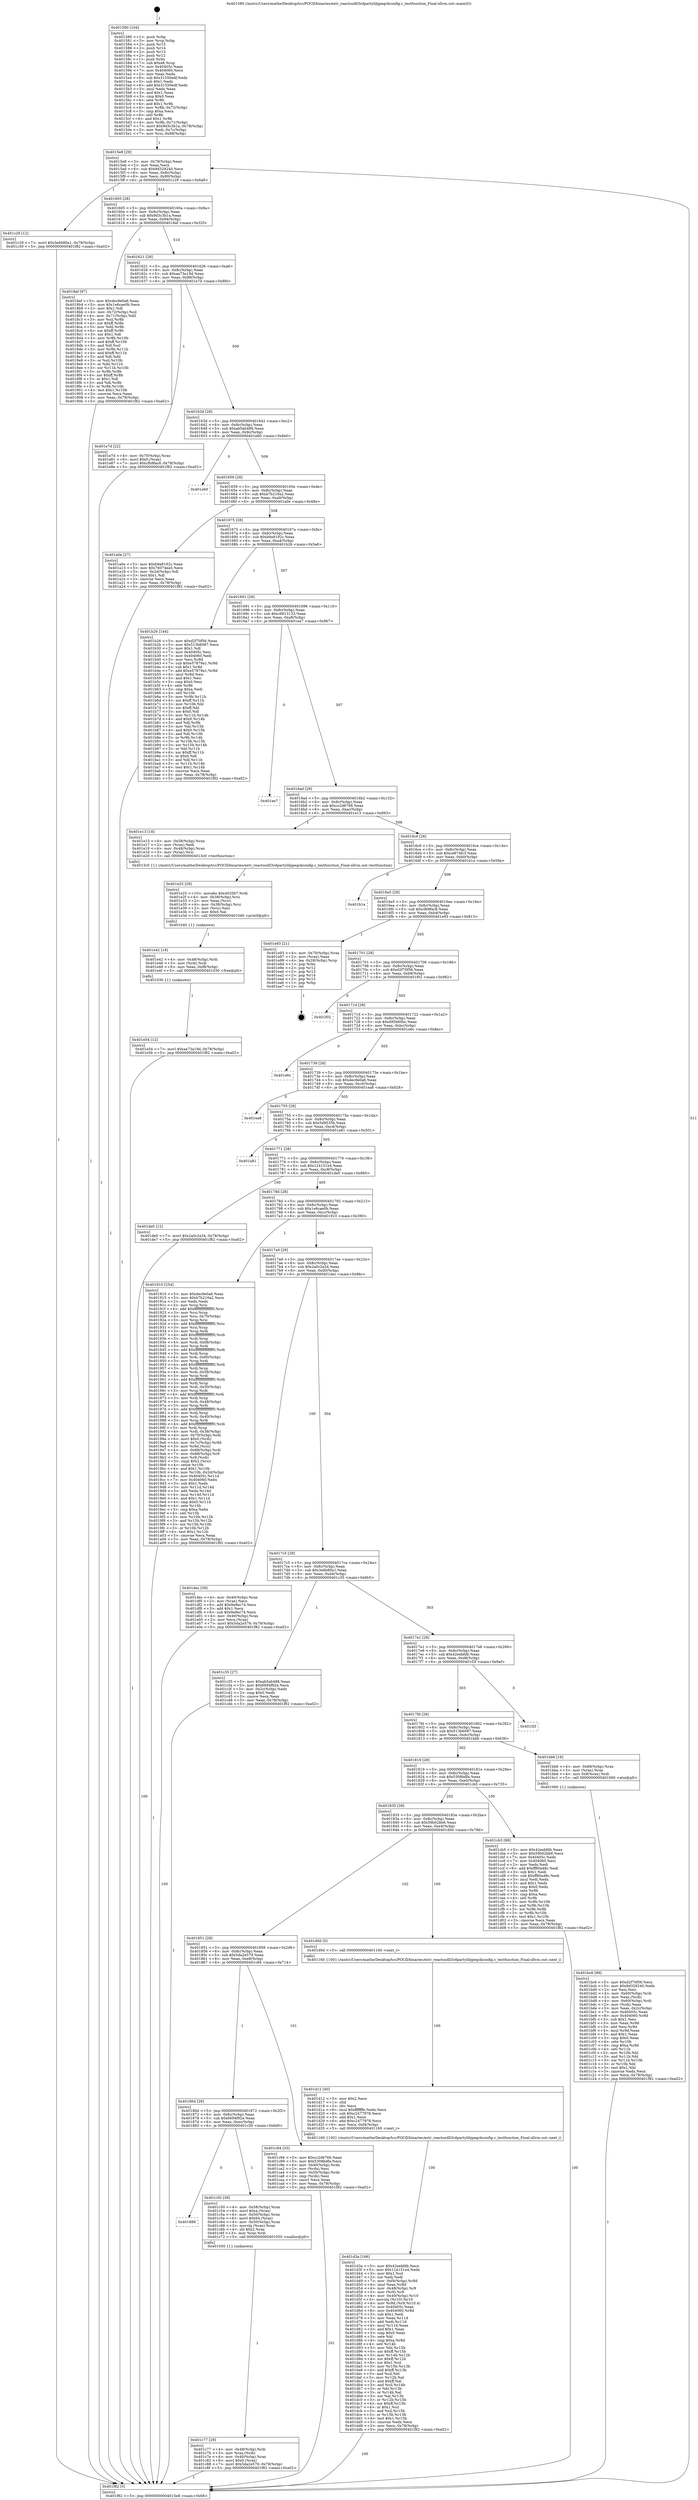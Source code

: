 digraph "0x401580" {
  label = "0x401580 (/mnt/c/Users/mathe/Desktop/tcc/POCII/binaries/extr_reactosdll3rdpartylibjpegckconfig.c_testfunction_Final-ollvm.out::main(0))"
  labelloc = "t"
  node[shape=record]

  Entry [label="",width=0.3,height=0.3,shape=circle,fillcolor=black,style=filled]
  "0x4015e8" [label="{
     0x4015e8 [29]\l
     | [instrs]\l
     &nbsp;&nbsp;0x4015e8 \<+3\>: mov -0x78(%rbp),%eax\l
     &nbsp;&nbsp;0x4015eb \<+2\>: mov %eax,%ecx\l
     &nbsp;&nbsp;0x4015ed \<+6\>: sub $0x9d329240,%ecx\l
     &nbsp;&nbsp;0x4015f3 \<+6\>: mov %eax,-0x8c(%rbp)\l
     &nbsp;&nbsp;0x4015f9 \<+6\>: mov %ecx,-0x90(%rbp)\l
     &nbsp;&nbsp;0x4015ff \<+6\>: je 0000000000401c29 \<main+0x6a9\>\l
  }"]
  "0x401c29" [label="{
     0x401c29 [12]\l
     | [instrs]\l
     &nbsp;&nbsp;0x401c29 \<+7\>: movl $0x3e6b80a1,-0x78(%rbp)\l
     &nbsp;&nbsp;0x401c30 \<+5\>: jmp 0000000000401f82 \<main+0xa02\>\l
  }"]
  "0x401605" [label="{
     0x401605 [28]\l
     | [instrs]\l
     &nbsp;&nbsp;0x401605 \<+5\>: jmp 000000000040160a \<main+0x8a\>\l
     &nbsp;&nbsp;0x40160a \<+6\>: mov -0x8c(%rbp),%eax\l
     &nbsp;&nbsp;0x401610 \<+5\>: sub $0x9d3c3b1a,%eax\l
     &nbsp;&nbsp;0x401615 \<+6\>: mov %eax,-0x94(%rbp)\l
     &nbsp;&nbsp;0x40161b \<+6\>: je 00000000004018af \<main+0x32f\>\l
  }"]
  Exit [label="",width=0.3,height=0.3,shape=circle,fillcolor=black,style=filled,peripheries=2]
  "0x4018af" [label="{
     0x4018af [97]\l
     | [instrs]\l
     &nbsp;&nbsp;0x4018af \<+5\>: mov $0xdec9e0a6,%eax\l
     &nbsp;&nbsp;0x4018b4 \<+5\>: mov $0x1e6cae0b,%ecx\l
     &nbsp;&nbsp;0x4018b9 \<+2\>: mov $0x1,%dl\l
     &nbsp;&nbsp;0x4018bb \<+4\>: mov -0x72(%rbp),%sil\l
     &nbsp;&nbsp;0x4018bf \<+4\>: mov -0x71(%rbp),%dil\l
     &nbsp;&nbsp;0x4018c3 \<+3\>: mov %sil,%r8b\l
     &nbsp;&nbsp;0x4018c6 \<+4\>: xor $0xff,%r8b\l
     &nbsp;&nbsp;0x4018ca \<+3\>: mov %dil,%r9b\l
     &nbsp;&nbsp;0x4018cd \<+4\>: xor $0xff,%r9b\l
     &nbsp;&nbsp;0x4018d1 \<+3\>: xor $0x1,%dl\l
     &nbsp;&nbsp;0x4018d4 \<+3\>: mov %r8b,%r10b\l
     &nbsp;&nbsp;0x4018d7 \<+4\>: and $0xff,%r10b\l
     &nbsp;&nbsp;0x4018db \<+3\>: and %dl,%sil\l
     &nbsp;&nbsp;0x4018de \<+3\>: mov %r9b,%r11b\l
     &nbsp;&nbsp;0x4018e1 \<+4\>: and $0xff,%r11b\l
     &nbsp;&nbsp;0x4018e5 \<+3\>: and %dl,%dil\l
     &nbsp;&nbsp;0x4018e8 \<+3\>: or %sil,%r10b\l
     &nbsp;&nbsp;0x4018eb \<+3\>: or %dil,%r11b\l
     &nbsp;&nbsp;0x4018ee \<+3\>: xor %r11b,%r10b\l
     &nbsp;&nbsp;0x4018f1 \<+3\>: or %r9b,%r8b\l
     &nbsp;&nbsp;0x4018f4 \<+4\>: xor $0xff,%r8b\l
     &nbsp;&nbsp;0x4018f8 \<+3\>: or $0x1,%dl\l
     &nbsp;&nbsp;0x4018fb \<+3\>: and %dl,%r8b\l
     &nbsp;&nbsp;0x4018fe \<+3\>: or %r8b,%r10b\l
     &nbsp;&nbsp;0x401901 \<+4\>: test $0x1,%r10b\l
     &nbsp;&nbsp;0x401905 \<+3\>: cmovne %ecx,%eax\l
     &nbsp;&nbsp;0x401908 \<+3\>: mov %eax,-0x78(%rbp)\l
     &nbsp;&nbsp;0x40190b \<+5\>: jmp 0000000000401f82 \<main+0xa02\>\l
  }"]
  "0x401621" [label="{
     0x401621 [28]\l
     | [instrs]\l
     &nbsp;&nbsp;0x401621 \<+5\>: jmp 0000000000401626 \<main+0xa6\>\l
     &nbsp;&nbsp;0x401626 \<+6\>: mov -0x8c(%rbp),%eax\l
     &nbsp;&nbsp;0x40162c \<+5\>: sub $0xaa73a19d,%eax\l
     &nbsp;&nbsp;0x401631 \<+6\>: mov %eax,-0x98(%rbp)\l
     &nbsp;&nbsp;0x401637 \<+6\>: je 0000000000401e7d \<main+0x8fd\>\l
  }"]
  "0x401f82" [label="{
     0x401f82 [5]\l
     | [instrs]\l
     &nbsp;&nbsp;0x401f82 \<+5\>: jmp 00000000004015e8 \<main+0x68\>\l
  }"]
  "0x401580" [label="{
     0x401580 [104]\l
     | [instrs]\l
     &nbsp;&nbsp;0x401580 \<+1\>: push %rbp\l
     &nbsp;&nbsp;0x401581 \<+3\>: mov %rsp,%rbp\l
     &nbsp;&nbsp;0x401584 \<+2\>: push %r15\l
     &nbsp;&nbsp;0x401586 \<+2\>: push %r14\l
     &nbsp;&nbsp;0x401588 \<+2\>: push %r13\l
     &nbsp;&nbsp;0x40158a \<+2\>: push %r12\l
     &nbsp;&nbsp;0x40158c \<+1\>: push %rbx\l
     &nbsp;&nbsp;0x40158d \<+7\>: sub $0xe8,%rsp\l
     &nbsp;&nbsp;0x401594 \<+7\>: mov 0x40405c,%eax\l
     &nbsp;&nbsp;0x40159b \<+7\>: mov 0x404060,%ecx\l
     &nbsp;&nbsp;0x4015a2 \<+2\>: mov %eax,%edx\l
     &nbsp;&nbsp;0x4015a4 \<+6\>: sub $0x31550edf,%edx\l
     &nbsp;&nbsp;0x4015aa \<+3\>: sub $0x1,%edx\l
     &nbsp;&nbsp;0x4015ad \<+6\>: add $0x31550edf,%edx\l
     &nbsp;&nbsp;0x4015b3 \<+3\>: imul %edx,%eax\l
     &nbsp;&nbsp;0x4015b6 \<+3\>: and $0x1,%eax\l
     &nbsp;&nbsp;0x4015b9 \<+3\>: cmp $0x0,%eax\l
     &nbsp;&nbsp;0x4015bc \<+4\>: sete %r8b\l
     &nbsp;&nbsp;0x4015c0 \<+4\>: and $0x1,%r8b\l
     &nbsp;&nbsp;0x4015c4 \<+4\>: mov %r8b,-0x72(%rbp)\l
     &nbsp;&nbsp;0x4015c8 \<+3\>: cmp $0xa,%ecx\l
     &nbsp;&nbsp;0x4015cb \<+4\>: setl %r8b\l
     &nbsp;&nbsp;0x4015cf \<+4\>: and $0x1,%r8b\l
     &nbsp;&nbsp;0x4015d3 \<+4\>: mov %r8b,-0x71(%rbp)\l
     &nbsp;&nbsp;0x4015d7 \<+7\>: movl $0x9d3c3b1a,-0x78(%rbp)\l
     &nbsp;&nbsp;0x4015de \<+3\>: mov %edi,-0x7c(%rbp)\l
     &nbsp;&nbsp;0x4015e1 \<+7\>: mov %rsi,-0x88(%rbp)\l
  }"]
  "0x401e54" [label="{
     0x401e54 [12]\l
     | [instrs]\l
     &nbsp;&nbsp;0x401e54 \<+7\>: movl $0xaa73a19d,-0x78(%rbp)\l
     &nbsp;&nbsp;0x401e5b \<+5\>: jmp 0000000000401f82 \<main+0xa02\>\l
  }"]
  "0x401e7d" [label="{
     0x401e7d [22]\l
     | [instrs]\l
     &nbsp;&nbsp;0x401e7d \<+4\>: mov -0x70(%rbp),%rax\l
     &nbsp;&nbsp;0x401e81 \<+6\>: movl $0x0,(%rax)\l
     &nbsp;&nbsp;0x401e87 \<+7\>: movl $0xcfb9fac8,-0x78(%rbp)\l
     &nbsp;&nbsp;0x401e8e \<+5\>: jmp 0000000000401f82 \<main+0xa02\>\l
  }"]
  "0x40163d" [label="{
     0x40163d [28]\l
     | [instrs]\l
     &nbsp;&nbsp;0x40163d \<+5\>: jmp 0000000000401642 \<main+0xc2\>\l
     &nbsp;&nbsp;0x401642 \<+6\>: mov -0x8c(%rbp),%eax\l
     &nbsp;&nbsp;0x401648 \<+5\>: sub $0xab5ab488,%eax\l
     &nbsp;&nbsp;0x40164d \<+6\>: mov %eax,-0x9c(%rbp)\l
     &nbsp;&nbsp;0x401653 \<+6\>: je 0000000000401e60 \<main+0x8e0\>\l
  }"]
  "0x401e42" [label="{
     0x401e42 [18]\l
     | [instrs]\l
     &nbsp;&nbsp;0x401e42 \<+4\>: mov -0x48(%rbp),%rdi\l
     &nbsp;&nbsp;0x401e46 \<+3\>: mov (%rdi),%rdi\l
     &nbsp;&nbsp;0x401e49 \<+6\>: mov %eax,-0xf8(%rbp)\l
     &nbsp;&nbsp;0x401e4f \<+5\>: call 0000000000401030 \<free@plt\>\l
     | [calls]\l
     &nbsp;&nbsp;0x401030 \{1\} (unknown)\l
  }"]
  "0x401e60" [label="{
     0x401e60\l
  }", style=dashed]
  "0x401659" [label="{
     0x401659 [28]\l
     | [instrs]\l
     &nbsp;&nbsp;0x401659 \<+5\>: jmp 000000000040165e \<main+0xde\>\l
     &nbsp;&nbsp;0x40165e \<+6\>: mov -0x8c(%rbp),%eax\l
     &nbsp;&nbsp;0x401664 \<+5\>: sub $0xb7b216a2,%eax\l
     &nbsp;&nbsp;0x401669 \<+6\>: mov %eax,-0xa0(%rbp)\l
     &nbsp;&nbsp;0x40166f \<+6\>: je 0000000000401a0e \<main+0x48e\>\l
  }"]
  "0x401e25" [label="{
     0x401e25 [29]\l
     | [instrs]\l
     &nbsp;&nbsp;0x401e25 \<+10\>: movabs $0x4020b7,%rdi\l
     &nbsp;&nbsp;0x401e2f \<+4\>: mov -0x38(%rbp),%rsi\l
     &nbsp;&nbsp;0x401e33 \<+2\>: mov %eax,(%rsi)\l
     &nbsp;&nbsp;0x401e35 \<+4\>: mov -0x38(%rbp),%rsi\l
     &nbsp;&nbsp;0x401e39 \<+2\>: mov (%rsi),%esi\l
     &nbsp;&nbsp;0x401e3b \<+2\>: mov $0x0,%al\l
     &nbsp;&nbsp;0x401e3d \<+5\>: call 0000000000401040 \<printf@plt\>\l
     | [calls]\l
     &nbsp;&nbsp;0x401040 \{1\} (unknown)\l
  }"]
  "0x401a0e" [label="{
     0x401a0e [27]\l
     | [instrs]\l
     &nbsp;&nbsp;0x401a0e \<+5\>: mov $0xb9a9192c,%eax\l
     &nbsp;&nbsp;0x401a13 \<+5\>: mov $0x76074ea5,%ecx\l
     &nbsp;&nbsp;0x401a18 \<+3\>: mov -0x2d(%rbp),%dl\l
     &nbsp;&nbsp;0x401a1b \<+3\>: test $0x1,%dl\l
     &nbsp;&nbsp;0x401a1e \<+3\>: cmovne %ecx,%eax\l
     &nbsp;&nbsp;0x401a21 \<+3\>: mov %eax,-0x78(%rbp)\l
     &nbsp;&nbsp;0x401a24 \<+5\>: jmp 0000000000401f82 \<main+0xa02\>\l
  }"]
  "0x401675" [label="{
     0x401675 [28]\l
     | [instrs]\l
     &nbsp;&nbsp;0x401675 \<+5\>: jmp 000000000040167a \<main+0xfa\>\l
     &nbsp;&nbsp;0x40167a \<+6\>: mov -0x8c(%rbp),%eax\l
     &nbsp;&nbsp;0x401680 \<+5\>: sub $0xb9a9192c,%eax\l
     &nbsp;&nbsp;0x401685 \<+6\>: mov %eax,-0xa4(%rbp)\l
     &nbsp;&nbsp;0x40168b \<+6\>: je 0000000000401b26 \<main+0x5a6\>\l
  }"]
  "0x401d3a" [label="{
     0x401d3a [166]\l
     | [instrs]\l
     &nbsp;&nbsp;0x401d3a \<+5\>: mov $0x42eebfdb,%ecx\l
     &nbsp;&nbsp;0x401d3f \<+5\>: mov $0x124151e4,%edx\l
     &nbsp;&nbsp;0x401d44 \<+3\>: mov $0x1,%sil\l
     &nbsp;&nbsp;0x401d47 \<+2\>: xor %edi,%edi\l
     &nbsp;&nbsp;0x401d49 \<+7\>: mov -0xf4(%rbp),%r8d\l
     &nbsp;&nbsp;0x401d50 \<+4\>: imul %eax,%r8d\l
     &nbsp;&nbsp;0x401d54 \<+4\>: mov -0x48(%rbp),%r9\l
     &nbsp;&nbsp;0x401d58 \<+3\>: mov (%r9),%r9\l
     &nbsp;&nbsp;0x401d5b \<+4\>: mov -0x40(%rbp),%r10\l
     &nbsp;&nbsp;0x401d5f \<+3\>: movslq (%r10),%r10\l
     &nbsp;&nbsp;0x401d62 \<+4\>: mov %r8d,(%r9,%r10,4)\l
     &nbsp;&nbsp;0x401d66 \<+7\>: mov 0x40405c,%eax\l
     &nbsp;&nbsp;0x401d6d \<+8\>: mov 0x404060,%r8d\l
     &nbsp;&nbsp;0x401d75 \<+3\>: sub $0x1,%edi\l
     &nbsp;&nbsp;0x401d78 \<+3\>: mov %eax,%r11d\l
     &nbsp;&nbsp;0x401d7b \<+3\>: add %edi,%r11d\l
     &nbsp;&nbsp;0x401d7e \<+4\>: imul %r11d,%eax\l
     &nbsp;&nbsp;0x401d82 \<+3\>: and $0x1,%eax\l
     &nbsp;&nbsp;0x401d85 \<+3\>: cmp $0x0,%eax\l
     &nbsp;&nbsp;0x401d88 \<+3\>: sete %bl\l
     &nbsp;&nbsp;0x401d8b \<+4\>: cmp $0xa,%r8d\l
     &nbsp;&nbsp;0x401d8f \<+4\>: setl %r14b\l
     &nbsp;&nbsp;0x401d93 \<+3\>: mov %bl,%r15b\l
     &nbsp;&nbsp;0x401d96 \<+4\>: xor $0xff,%r15b\l
     &nbsp;&nbsp;0x401d9a \<+3\>: mov %r14b,%r12b\l
     &nbsp;&nbsp;0x401d9d \<+4\>: xor $0xff,%r12b\l
     &nbsp;&nbsp;0x401da1 \<+4\>: xor $0x1,%sil\l
     &nbsp;&nbsp;0x401da5 \<+3\>: mov %r15b,%r13b\l
     &nbsp;&nbsp;0x401da8 \<+4\>: and $0xff,%r13b\l
     &nbsp;&nbsp;0x401dac \<+3\>: and %sil,%bl\l
     &nbsp;&nbsp;0x401daf \<+3\>: mov %r12b,%al\l
     &nbsp;&nbsp;0x401db2 \<+2\>: and $0xff,%al\l
     &nbsp;&nbsp;0x401db4 \<+3\>: and %sil,%r14b\l
     &nbsp;&nbsp;0x401db7 \<+3\>: or %bl,%r13b\l
     &nbsp;&nbsp;0x401dba \<+3\>: or %r14b,%al\l
     &nbsp;&nbsp;0x401dbd \<+3\>: xor %al,%r13b\l
     &nbsp;&nbsp;0x401dc0 \<+3\>: or %r12b,%r15b\l
     &nbsp;&nbsp;0x401dc3 \<+4\>: xor $0xff,%r15b\l
     &nbsp;&nbsp;0x401dc7 \<+4\>: or $0x1,%sil\l
     &nbsp;&nbsp;0x401dcb \<+3\>: and %sil,%r15b\l
     &nbsp;&nbsp;0x401dce \<+3\>: or %r15b,%r13b\l
     &nbsp;&nbsp;0x401dd1 \<+4\>: test $0x1,%r13b\l
     &nbsp;&nbsp;0x401dd5 \<+3\>: cmovne %edx,%ecx\l
     &nbsp;&nbsp;0x401dd8 \<+3\>: mov %ecx,-0x78(%rbp)\l
     &nbsp;&nbsp;0x401ddb \<+5\>: jmp 0000000000401f82 \<main+0xa02\>\l
  }"]
  "0x401b26" [label="{
     0x401b26 [144]\l
     | [instrs]\l
     &nbsp;&nbsp;0x401b26 \<+5\>: mov $0xd2f70f56,%eax\l
     &nbsp;&nbsp;0x401b2b \<+5\>: mov $0x513b6087,%ecx\l
     &nbsp;&nbsp;0x401b30 \<+2\>: mov $0x1,%dl\l
     &nbsp;&nbsp;0x401b32 \<+7\>: mov 0x40405c,%esi\l
     &nbsp;&nbsp;0x401b39 \<+7\>: mov 0x404060,%edi\l
     &nbsp;&nbsp;0x401b40 \<+3\>: mov %esi,%r8d\l
     &nbsp;&nbsp;0x401b43 \<+7\>: sub $0xe57879a1,%r8d\l
     &nbsp;&nbsp;0x401b4a \<+4\>: sub $0x1,%r8d\l
     &nbsp;&nbsp;0x401b4e \<+7\>: add $0xe57879a1,%r8d\l
     &nbsp;&nbsp;0x401b55 \<+4\>: imul %r8d,%esi\l
     &nbsp;&nbsp;0x401b59 \<+3\>: and $0x1,%esi\l
     &nbsp;&nbsp;0x401b5c \<+3\>: cmp $0x0,%esi\l
     &nbsp;&nbsp;0x401b5f \<+4\>: sete %r9b\l
     &nbsp;&nbsp;0x401b63 \<+3\>: cmp $0xa,%edi\l
     &nbsp;&nbsp;0x401b66 \<+4\>: setl %r10b\l
     &nbsp;&nbsp;0x401b6a \<+3\>: mov %r9b,%r11b\l
     &nbsp;&nbsp;0x401b6d \<+4\>: xor $0xff,%r11b\l
     &nbsp;&nbsp;0x401b71 \<+3\>: mov %r10b,%bl\l
     &nbsp;&nbsp;0x401b74 \<+3\>: xor $0xff,%bl\l
     &nbsp;&nbsp;0x401b77 \<+3\>: xor $0x0,%dl\l
     &nbsp;&nbsp;0x401b7a \<+3\>: mov %r11b,%r14b\l
     &nbsp;&nbsp;0x401b7d \<+4\>: and $0x0,%r14b\l
     &nbsp;&nbsp;0x401b81 \<+3\>: and %dl,%r9b\l
     &nbsp;&nbsp;0x401b84 \<+3\>: mov %bl,%r15b\l
     &nbsp;&nbsp;0x401b87 \<+4\>: and $0x0,%r15b\l
     &nbsp;&nbsp;0x401b8b \<+3\>: and %dl,%r10b\l
     &nbsp;&nbsp;0x401b8e \<+3\>: or %r9b,%r14b\l
     &nbsp;&nbsp;0x401b91 \<+3\>: or %r10b,%r15b\l
     &nbsp;&nbsp;0x401b94 \<+3\>: xor %r15b,%r14b\l
     &nbsp;&nbsp;0x401b97 \<+3\>: or %bl,%r11b\l
     &nbsp;&nbsp;0x401b9a \<+4\>: xor $0xff,%r11b\l
     &nbsp;&nbsp;0x401b9e \<+3\>: or $0x0,%dl\l
     &nbsp;&nbsp;0x401ba1 \<+3\>: and %dl,%r11b\l
     &nbsp;&nbsp;0x401ba4 \<+3\>: or %r11b,%r14b\l
     &nbsp;&nbsp;0x401ba7 \<+4\>: test $0x1,%r14b\l
     &nbsp;&nbsp;0x401bab \<+3\>: cmovne %ecx,%eax\l
     &nbsp;&nbsp;0x401bae \<+3\>: mov %eax,-0x78(%rbp)\l
     &nbsp;&nbsp;0x401bb1 \<+5\>: jmp 0000000000401f82 \<main+0xa02\>\l
  }"]
  "0x401691" [label="{
     0x401691 [28]\l
     | [instrs]\l
     &nbsp;&nbsp;0x401691 \<+5\>: jmp 0000000000401696 \<main+0x116\>\l
     &nbsp;&nbsp;0x401696 \<+6\>: mov -0x8c(%rbp),%eax\l
     &nbsp;&nbsp;0x40169c \<+5\>: sub $0xc6813133,%eax\l
     &nbsp;&nbsp;0x4016a1 \<+6\>: mov %eax,-0xa8(%rbp)\l
     &nbsp;&nbsp;0x4016a7 \<+6\>: je 0000000000401ee7 \<main+0x967\>\l
  }"]
  "0x401d12" [label="{
     0x401d12 [40]\l
     | [instrs]\l
     &nbsp;&nbsp;0x401d12 \<+5\>: mov $0x2,%ecx\l
     &nbsp;&nbsp;0x401d17 \<+1\>: cltd\l
     &nbsp;&nbsp;0x401d18 \<+2\>: idiv %ecx\l
     &nbsp;&nbsp;0x401d1a \<+6\>: imul $0xfffffffe,%edx,%ecx\l
     &nbsp;&nbsp;0x401d20 \<+6\>: sub $0xc2477978,%ecx\l
     &nbsp;&nbsp;0x401d26 \<+3\>: add $0x1,%ecx\l
     &nbsp;&nbsp;0x401d29 \<+6\>: add $0xc2477978,%ecx\l
     &nbsp;&nbsp;0x401d2f \<+6\>: mov %ecx,-0xf4(%rbp)\l
     &nbsp;&nbsp;0x401d35 \<+5\>: call 0000000000401160 \<next_i\>\l
     | [calls]\l
     &nbsp;&nbsp;0x401160 \{100\} (/mnt/c/Users/mathe/Desktop/tcc/POCII/binaries/extr_reactosdll3rdpartylibjpegckconfig.c_testfunction_Final-ollvm.out::next_i)\l
  }"]
  "0x401ee7" [label="{
     0x401ee7\l
  }", style=dashed]
  "0x4016ad" [label="{
     0x4016ad [28]\l
     | [instrs]\l
     &nbsp;&nbsp;0x4016ad \<+5\>: jmp 00000000004016b2 \<main+0x132\>\l
     &nbsp;&nbsp;0x4016b2 \<+6\>: mov -0x8c(%rbp),%eax\l
     &nbsp;&nbsp;0x4016b8 \<+5\>: sub $0xcc2d6766,%eax\l
     &nbsp;&nbsp;0x4016bd \<+6\>: mov %eax,-0xac(%rbp)\l
     &nbsp;&nbsp;0x4016c3 \<+6\>: je 0000000000401e13 \<main+0x893\>\l
  }"]
  "0x401c77" [label="{
     0x401c77 [29]\l
     | [instrs]\l
     &nbsp;&nbsp;0x401c77 \<+4\>: mov -0x48(%rbp),%rdi\l
     &nbsp;&nbsp;0x401c7b \<+3\>: mov %rax,(%rdi)\l
     &nbsp;&nbsp;0x401c7e \<+4\>: mov -0x40(%rbp),%rax\l
     &nbsp;&nbsp;0x401c82 \<+6\>: movl $0x0,(%rax)\l
     &nbsp;&nbsp;0x401c88 \<+7\>: movl $0x5da2e579,-0x78(%rbp)\l
     &nbsp;&nbsp;0x401c8f \<+5\>: jmp 0000000000401f82 \<main+0xa02\>\l
  }"]
  "0x401e13" [label="{
     0x401e13 [18]\l
     | [instrs]\l
     &nbsp;&nbsp;0x401e13 \<+4\>: mov -0x58(%rbp),%rax\l
     &nbsp;&nbsp;0x401e17 \<+2\>: mov (%rax),%edi\l
     &nbsp;&nbsp;0x401e19 \<+4\>: mov -0x48(%rbp),%rax\l
     &nbsp;&nbsp;0x401e1d \<+3\>: mov (%rax),%rsi\l
     &nbsp;&nbsp;0x401e20 \<+5\>: call 00000000004013c0 \<testfunction\>\l
     | [calls]\l
     &nbsp;&nbsp;0x4013c0 \{1\} (/mnt/c/Users/mathe/Desktop/tcc/POCII/binaries/extr_reactosdll3rdpartylibjpegckconfig.c_testfunction_Final-ollvm.out::testfunction)\l
  }"]
  "0x4016c9" [label="{
     0x4016c9 [28]\l
     | [instrs]\l
     &nbsp;&nbsp;0x4016c9 \<+5\>: jmp 00000000004016ce \<main+0x14e\>\l
     &nbsp;&nbsp;0x4016ce \<+6\>: mov -0x8c(%rbp),%eax\l
     &nbsp;&nbsp;0x4016d4 \<+5\>: sub $0xce874fc3,%eax\l
     &nbsp;&nbsp;0x4016d9 \<+6\>: mov %eax,-0xb0(%rbp)\l
     &nbsp;&nbsp;0x4016df \<+6\>: je 0000000000401b1a \<main+0x59a\>\l
  }"]
  "0x401889" [label="{
     0x401889\l
  }", style=dashed]
  "0x401b1a" [label="{
     0x401b1a\l
  }", style=dashed]
  "0x4016e5" [label="{
     0x4016e5 [28]\l
     | [instrs]\l
     &nbsp;&nbsp;0x4016e5 \<+5\>: jmp 00000000004016ea \<main+0x16a\>\l
     &nbsp;&nbsp;0x4016ea \<+6\>: mov -0x8c(%rbp),%eax\l
     &nbsp;&nbsp;0x4016f0 \<+5\>: sub $0xcfb9fac8,%eax\l
     &nbsp;&nbsp;0x4016f5 \<+6\>: mov %eax,-0xb4(%rbp)\l
     &nbsp;&nbsp;0x4016fb \<+6\>: je 0000000000401e93 \<main+0x913\>\l
  }"]
  "0x401c50" [label="{
     0x401c50 [39]\l
     | [instrs]\l
     &nbsp;&nbsp;0x401c50 \<+4\>: mov -0x58(%rbp),%rax\l
     &nbsp;&nbsp;0x401c54 \<+6\>: movl $0xa,(%rax)\l
     &nbsp;&nbsp;0x401c5a \<+4\>: mov -0x50(%rbp),%rax\l
     &nbsp;&nbsp;0x401c5e \<+6\>: movl $0x64,(%rax)\l
     &nbsp;&nbsp;0x401c64 \<+4\>: mov -0x50(%rbp),%rax\l
     &nbsp;&nbsp;0x401c68 \<+3\>: movslq (%rax),%rax\l
     &nbsp;&nbsp;0x401c6b \<+4\>: shl $0x2,%rax\l
     &nbsp;&nbsp;0x401c6f \<+3\>: mov %rax,%rdi\l
     &nbsp;&nbsp;0x401c72 \<+5\>: call 0000000000401050 \<malloc@plt\>\l
     | [calls]\l
     &nbsp;&nbsp;0x401050 \{1\} (unknown)\l
  }"]
  "0x401e93" [label="{
     0x401e93 [21]\l
     | [instrs]\l
     &nbsp;&nbsp;0x401e93 \<+4\>: mov -0x70(%rbp),%rax\l
     &nbsp;&nbsp;0x401e97 \<+2\>: mov (%rax),%eax\l
     &nbsp;&nbsp;0x401e99 \<+4\>: lea -0x28(%rbp),%rsp\l
     &nbsp;&nbsp;0x401e9d \<+1\>: pop %rbx\l
     &nbsp;&nbsp;0x401e9e \<+2\>: pop %r12\l
     &nbsp;&nbsp;0x401ea0 \<+2\>: pop %r13\l
     &nbsp;&nbsp;0x401ea2 \<+2\>: pop %r14\l
     &nbsp;&nbsp;0x401ea4 \<+2\>: pop %r15\l
     &nbsp;&nbsp;0x401ea6 \<+1\>: pop %rbp\l
     &nbsp;&nbsp;0x401ea7 \<+1\>: ret\l
  }"]
  "0x401701" [label="{
     0x401701 [28]\l
     | [instrs]\l
     &nbsp;&nbsp;0x401701 \<+5\>: jmp 0000000000401706 \<main+0x186\>\l
     &nbsp;&nbsp;0x401706 \<+6\>: mov -0x8c(%rbp),%eax\l
     &nbsp;&nbsp;0x40170c \<+5\>: sub $0xd2f70f56,%eax\l
     &nbsp;&nbsp;0x401711 \<+6\>: mov %eax,-0xb8(%rbp)\l
     &nbsp;&nbsp;0x401717 \<+6\>: je 0000000000401f02 \<main+0x982\>\l
  }"]
  "0x40186d" [label="{
     0x40186d [28]\l
     | [instrs]\l
     &nbsp;&nbsp;0x40186d \<+5\>: jmp 0000000000401872 \<main+0x2f2\>\l
     &nbsp;&nbsp;0x401872 \<+6\>: mov -0x8c(%rbp),%eax\l
     &nbsp;&nbsp;0x401878 \<+5\>: sub $0x6694f92e,%eax\l
     &nbsp;&nbsp;0x40187d \<+6\>: mov %eax,-0xec(%rbp)\l
     &nbsp;&nbsp;0x401883 \<+6\>: je 0000000000401c50 \<main+0x6d0\>\l
  }"]
  "0x401f02" [label="{
     0x401f02\l
  }", style=dashed]
  "0x40171d" [label="{
     0x40171d [28]\l
     | [instrs]\l
     &nbsp;&nbsp;0x40171d \<+5\>: jmp 0000000000401722 \<main+0x1a2\>\l
     &nbsp;&nbsp;0x401722 \<+6\>: mov -0x8c(%rbp),%eax\l
     &nbsp;&nbsp;0x401728 \<+5\>: sub $0xd95b60bc,%eax\l
     &nbsp;&nbsp;0x40172d \<+6\>: mov %eax,-0xbc(%rbp)\l
     &nbsp;&nbsp;0x401733 \<+6\>: je 0000000000401e6c \<main+0x8ec\>\l
  }"]
  "0x401c94" [label="{
     0x401c94 [33]\l
     | [instrs]\l
     &nbsp;&nbsp;0x401c94 \<+5\>: mov $0xcc2d6766,%eax\l
     &nbsp;&nbsp;0x401c99 \<+5\>: mov $0x5308bdfa,%ecx\l
     &nbsp;&nbsp;0x401c9e \<+4\>: mov -0x40(%rbp),%rdx\l
     &nbsp;&nbsp;0x401ca2 \<+2\>: mov (%rdx),%esi\l
     &nbsp;&nbsp;0x401ca4 \<+4\>: mov -0x50(%rbp),%rdx\l
     &nbsp;&nbsp;0x401ca8 \<+2\>: cmp (%rdx),%esi\l
     &nbsp;&nbsp;0x401caa \<+3\>: cmovl %ecx,%eax\l
     &nbsp;&nbsp;0x401cad \<+3\>: mov %eax,-0x78(%rbp)\l
     &nbsp;&nbsp;0x401cb0 \<+5\>: jmp 0000000000401f82 \<main+0xa02\>\l
  }"]
  "0x401e6c" [label="{
     0x401e6c\l
  }", style=dashed]
  "0x401739" [label="{
     0x401739 [28]\l
     | [instrs]\l
     &nbsp;&nbsp;0x401739 \<+5\>: jmp 000000000040173e \<main+0x1be\>\l
     &nbsp;&nbsp;0x40173e \<+6\>: mov -0x8c(%rbp),%eax\l
     &nbsp;&nbsp;0x401744 \<+5\>: sub $0xdec9e0a6,%eax\l
     &nbsp;&nbsp;0x401749 \<+6\>: mov %eax,-0xc0(%rbp)\l
     &nbsp;&nbsp;0x40174f \<+6\>: je 0000000000401ea8 \<main+0x928\>\l
  }"]
  "0x401851" [label="{
     0x401851 [28]\l
     | [instrs]\l
     &nbsp;&nbsp;0x401851 \<+5\>: jmp 0000000000401856 \<main+0x2d6\>\l
     &nbsp;&nbsp;0x401856 \<+6\>: mov -0x8c(%rbp),%eax\l
     &nbsp;&nbsp;0x40185c \<+5\>: sub $0x5da2e579,%eax\l
     &nbsp;&nbsp;0x401861 \<+6\>: mov %eax,-0xe8(%rbp)\l
     &nbsp;&nbsp;0x401867 \<+6\>: je 0000000000401c94 \<main+0x714\>\l
  }"]
  "0x401ea8" [label="{
     0x401ea8\l
  }", style=dashed]
  "0x401755" [label="{
     0x401755 [28]\l
     | [instrs]\l
     &nbsp;&nbsp;0x401755 \<+5\>: jmp 000000000040175a \<main+0x1da\>\l
     &nbsp;&nbsp;0x40175a \<+6\>: mov -0x8c(%rbp),%eax\l
     &nbsp;&nbsp;0x401760 \<+5\>: sub $0x5d9535b,%eax\l
     &nbsp;&nbsp;0x401765 \<+6\>: mov %eax,-0xc4(%rbp)\l
     &nbsp;&nbsp;0x40176b \<+6\>: je 0000000000401a81 \<main+0x501\>\l
  }"]
  "0x401d0d" [label="{
     0x401d0d [5]\l
     | [instrs]\l
     &nbsp;&nbsp;0x401d0d \<+5\>: call 0000000000401160 \<next_i\>\l
     | [calls]\l
     &nbsp;&nbsp;0x401160 \{100\} (/mnt/c/Users/mathe/Desktop/tcc/POCII/binaries/extr_reactosdll3rdpartylibjpegckconfig.c_testfunction_Final-ollvm.out::next_i)\l
  }"]
  "0x401a81" [label="{
     0x401a81\l
  }", style=dashed]
  "0x401771" [label="{
     0x401771 [28]\l
     | [instrs]\l
     &nbsp;&nbsp;0x401771 \<+5\>: jmp 0000000000401776 \<main+0x1f6\>\l
     &nbsp;&nbsp;0x401776 \<+6\>: mov -0x8c(%rbp),%eax\l
     &nbsp;&nbsp;0x40177c \<+5\>: sub $0x124151e4,%eax\l
     &nbsp;&nbsp;0x401781 \<+6\>: mov %eax,-0xc8(%rbp)\l
     &nbsp;&nbsp;0x401787 \<+6\>: je 0000000000401de0 \<main+0x860\>\l
  }"]
  "0x401835" [label="{
     0x401835 [28]\l
     | [instrs]\l
     &nbsp;&nbsp;0x401835 \<+5\>: jmp 000000000040183a \<main+0x2ba\>\l
     &nbsp;&nbsp;0x40183a \<+6\>: mov -0x8c(%rbp),%eax\l
     &nbsp;&nbsp;0x401840 \<+5\>: sub $0x59b02bb6,%eax\l
     &nbsp;&nbsp;0x401845 \<+6\>: mov %eax,-0xe4(%rbp)\l
     &nbsp;&nbsp;0x40184b \<+6\>: je 0000000000401d0d \<main+0x78d\>\l
  }"]
  "0x401de0" [label="{
     0x401de0 [12]\l
     | [instrs]\l
     &nbsp;&nbsp;0x401de0 \<+7\>: movl $0x2a0c2a34,-0x78(%rbp)\l
     &nbsp;&nbsp;0x401de7 \<+5\>: jmp 0000000000401f82 \<main+0xa02\>\l
  }"]
  "0x40178d" [label="{
     0x40178d [28]\l
     | [instrs]\l
     &nbsp;&nbsp;0x40178d \<+5\>: jmp 0000000000401792 \<main+0x212\>\l
     &nbsp;&nbsp;0x401792 \<+6\>: mov -0x8c(%rbp),%eax\l
     &nbsp;&nbsp;0x401798 \<+5\>: sub $0x1e6cae0b,%eax\l
     &nbsp;&nbsp;0x40179d \<+6\>: mov %eax,-0xcc(%rbp)\l
     &nbsp;&nbsp;0x4017a3 \<+6\>: je 0000000000401910 \<main+0x390\>\l
  }"]
  "0x401cb5" [label="{
     0x401cb5 [88]\l
     | [instrs]\l
     &nbsp;&nbsp;0x401cb5 \<+5\>: mov $0x42eebfdb,%eax\l
     &nbsp;&nbsp;0x401cba \<+5\>: mov $0x59b02bb6,%ecx\l
     &nbsp;&nbsp;0x401cbf \<+7\>: mov 0x40405c,%edx\l
     &nbsp;&nbsp;0x401cc6 \<+7\>: mov 0x404060,%esi\l
     &nbsp;&nbsp;0x401ccd \<+2\>: mov %edx,%edi\l
     &nbsp;&nbsp;0x401ccf \<+6\>: add $0xff80a48c,%edi\l
     &nbsp;&nbsp;0x401cd5 \<+3\>: sub $0x1,%edi\l
     &nbsp;&nbsp;0x401cd8 \<+6\>: sub $0xff80a48c,%edi\l
     &nbsp;&nbsp;0x401cde \<+3\>: imul %edi,%edx\l
     &nbsp;&nbsp;0x401ce1 \<+3\>: and $0x1,%edx\l
     &nbsp;&nbsp;0x401ce4 \<+3\>: cmp $0x0,%edx\l
     &nbsp;&nbsp;0x401ce7 \<+4\>: sete %r8b\l
     &nbsp;&nbsp;0x401ceb \<+3\>: cmp $0xa,%esi\l
     &nbsp;&nbsp;0x401cee \<+4\>: setl %r9b\l
     &nbsp;&nbsp;0x401cf2 \<+3\>: mov %r8b,%r10b\l
     &nbsp;&nbsp;0x401cf5 \<+3\>: and %r9b,%r10b\l
     &nbsp;&nbsp;0x401cf8 \<+3\>: xor %r9b,%r8b\l
     &nbsp;&nbsp;0x401cfb \<+3\>: or %r8b,%r10b\l
     &nbsp;&nbsp;0x401cfe \<+4\>: test $0x1,%r10b\l
     &nbsp;&nbsp;0x401d02 \<+3\>: cmovne %ecx,%eax\l
     &nbsp;&nbsp;0x401d05 \<+3\>: mov %eax,-0x78(%rbp)\l
     &nbsp;&nbsp;0x401d08 \<+5\>: jmp 0000000000401f82 \<main+0xa02\>\l
  }"]
  "0x401910" [label="{
     0x401910 [254]\l
     | [instrs]\l
     &nbsp;&nbsp;0x401910 \<+5\>: mov $0xdec9e0a6,%eax\l
     &nbsp;&nbsp;0x401915 \<+5\>: mov $0xb7b216a2,%ecx\l
     &nbsp;&nbsp;0x40191a \<+2\>: xor %edx,%edx\l
     &nbsp;&nbsp;0x40191c \<+3\>: mov %rsp,%rsi\l
     &nbsp;&nbsp;0x40191f \<+4\>: add $0xfffffffffffffff0,%rsi\l
     &nbsp;&nbsp;0x401923 \<+3\>: mov %rsi,%rsp\l
     &nbsp;&nbsp;0x401926 \<+4\>: mov %rsi,-0x70(%rbp)\l
     &nbsp;&nbsp;0x40192a \<+3\>: mov %rsp,%rsi\l
     &nbsp;&nbsp;0x40192d \<+4\>: add $0xfffffffffffffff0,%rsi\l
     &nbsp;&nbsp;0x401931 \<+3\>: mov %rsi,%rsp\l
     &nbsp;&nbsp;0x401934 \<+3\>: mov %rsp,%rdi\l
     &nbsp;&nbsp;0x401937 \<+4\>: add $0xfffffffffffffff0,%rdi\l
     &nbsp;&nbsp;0x40193b \<+3\>: mov %rdi,%rsp\l
     &nbsp;&nbsp;0x40193e \<+4\>: mov %rdi,-0x68(%rbp)\l
     &nbsp;&nbsp;0x401942 \<+3\>: mov %rsp,%rdi\l
     &nbsp;&nbsp;0x401945 \<+4\>: add $0xfffffffffffffff0,%rdi\l
     &nbsp;&nbsp;0x401949 \<+3\>: mov %rdi,%rsp\l
     &nbsp;&nbsp;0x40194c \<+4\>: mov %rdi,-0x60(%rbp)\l
     &nbsp;&nbsp;0x401950 \<+3\>: mov %rsp,%rdi\l
     &nbsp;&nbsp;0x401953 \<+4\>: add $0xfffffffffffffff0,%rdi\l
     &nbsp;&nbsp;0x401957 \<+3\>: mov %rdi,%rsp\l
     &nbsp;&nbsp;0x40195a \<+4\>: mov %rdi,-0x58(%rbp)\l
     &nbsp;&nbsp;0x40195e \<+3\>: mov %rsp,%rdi\l
     &nbsp;&nbsp;0x401961 \<+4\>: add $0xfffffffffffffff0,%rdi\l
     &nbsp;&nbsp;0x401965 \<+3\>: mov %rdi,%rsp\l
     &nbsp;&nbsp;0x401968 \<+4\>: mov %rdi,-0x50(%rbp)\l
     &nbsp;&nbsp;0x40196c \<+3\>: mov %rsp,%rdi\l
     &nbsp;&nbsp;0x40196f \<+4\>: add $0xfffffffffffffff0,%rdi\l
     &nbsp;&nbsp;0x401973 \<+3\>: mov %rdi,%rsp\l
     &nbsp;&nbsp;0x401976 \<+4\>: mov %rdi,-0x48(%rbp)\l
     &nbsp;&nbsp;0x40197a \<+3\>: mov %rsp,%rdi\l
     &nbsp;&nbsp;0x40197d \<+4\>: add $0xfffffffffffffff0,%rdi\l
     &nbsp;&nbsp;0x401981 \<+3\>: mov %rdi,%rsp\l
     &nbsp;&nbsp;0x401984 \<+4\>: mov %rdi,-0x40(%rbp)\l
     &nbsp;&nbsp;0x401988 \<+3\>: mov %rsp,%rdi\l
     &nbsp;&nbsp;0x40198b \<+4\>: add $0xfffffffffffffff0,%rdi\l
     &nbsp;&nbsp;0x40198f \<+3\>: mov %rdi,%rsp\l
     &nbsp;&nbsp;0x401992 \<+4\>: mov %rdi,-0x38(%rbp)\l
     &nbsp;&nbsp;0x401996 \<+4\>: mov -0x70(%rbp),%rdi\l
     &nbsp;&nbsp;0x40199a \<+6\>: movl $0x0,(%rdi)\l
     &nbsp;&nbsp;0x4019a0 \<+4\>: mov -0x7c(%rbp),%r8d\l
     &nbsp;&nbsp;0x4019a4 \<+3\>: mov %r8d,(%rsi)\l
     &nbsp;&nbsp;0x4019a7 \<+4\>: mov -0x68(%rbp),%rdi\l
     &nbsp;&nbsp;0x4019ab \<+7\>: mov -0x88(%rbp),%r9\l
     &nbsp;&nbsp;0x4019b2 \<+3\>: mov %r9,(%rdi)\l
     &nbsp;&nbsp;0x4019b5 \<+3\>: cmpl $0x2,(%rsi)\l
     &nbsp;&nbsp;0x4019b8 \<+4\>: setne %r10b\l
     &nbsp;&nbsp;0x4019bc \<+4\>: and $0x1,%r10b\l
     &nbsp;&nbsp;0x4019c0 \<+4\>: mov %r10b,-0x2d(%rbp)\l
     &nbsp;&nbsp;0x4019c4 \<+8\>: mov 0x40405c,%r11d\l
     &nbsp;&nbsp;0x4019cc \<+7\>: mov 0x404060,%ebx\l
     &nbsp;&nbsp;0x4019d3 \<+3\>: sub $0x1,%edx\l
     &nbsp;&nbsp;0x4019d6 \<+3\>: mov %r11d,%r14d\l
     &nbsp;&nbsp;0x4019d9 \<+3\>: add %edx,%r14d\l
     &nbsp;&nbsp;0x4019dc \<+4\>: imul %r14d,%r11d\l
     &nbsp;&nbsp;0x4019e0 \<+4\>: and $0x1,%r11d\l
     &nbsp;&nbsp;0x4019e4 \<+4\>: cmp $0x0,%r11d\l
     &nbsp;&nbsp;0x4019e8 \<+4\>: sete %r10b\l
     &nbsp;&nbsp;0x4019ec \<+3\>: cmp $0xa,%ebx\l
     &nbsp;&nbsp;0x4019ef \<+4\>: setl %r15b\l
     &nbsp;&nbsp;0x4019f3 \<+3\>: mov %r10b,%r12b\l
     &nbsp;&nbsp;0x4019f6 \<+3\>: and %r15b,%r12b\l
     &nbsp;&nbsp;0x4019f9 \<+3\>: xor %r15b,%r10b\l
     &nbsp;&nbsp;0x4019fc \<+3\>: or %r10b,%r12b\l
     &nbsp;&nbsp;0x4019ff \<+4\>: test $0x1,%r12b\l
     &nbsp;&nbsp;0x401a03 \<+3\>: cmovne %ecx,%eax\l
     &nbsp;&nbsp;0x401a06 \<+3\>: mov %eax,-0x78(%rbp)\l
     &nbsp;&nbsp;0x401a09 \<+5\>: jmp 0000000000401f82 \<main+0xa02\>\l
  }"]
  "0x4017a9" [label="{
     0x4017a9 [28]\l
     | [instrs]\l
     &nbsp;&nbsp;0x4017a9 \<+5\>: jmp 00000000004017ae \<main+0x22e\>\l
     &nbsp;&nbsp;0x4017ae \<+6\>: mov -0x8c(%rbp),%eax\l
     &nbsp;&nbsp;0x4017b4 \<+5\>: sub $0x2a0c2a34,%eax\l
     &nbsp;&nbsp;0x4017b9 \<+6\>: mov %eax,-0xd0(%rbp)\l
     &nbsp;&nbsp;0x4017bf \<+6\>: je 0000000000401dec \<main+0x86c\>\l
  }"]
  "0x401bc6" [label="{
     0x401bc6 [99]\l
     | [instrs]\l
     &nbsp;&nbsp;0x401bc6 \<+5\>: mov $0xd2f70f56,%ecx\l
     &nbsp;&nbsp;0x401bcb \<+5\>: mov $0x9d329240,%edx\l
     &nbsp;&nbsp;0x401bd0 \<+2\>: xor %esi,%esi\l
     &nbsp;&nbsp;0x401bd2 \<+4\>: mov -0x60(%rbp),%rdi\l
     &nbsp;&nbsp;0x401bd6 \<+2\>: mov %eax,(%rdi)\l
     &nbsp;&nbsp;0x401bd8 \<+4\>: mov -0x60(%rbp),%rdi\l
     &nbsp;&nbsp;0x401bdc \<+2\>: mov (%rdi),%eax\l
     &nbsp;&nbsp;0x401bde \<+3\>: mov %eax,-0x2c(%rbp)\l
     &nbsp;&nbsp;0x401be1 \<+7\>: mov 0x40405c,%eax\l
     &nbsp;&nbsp;0x401be8 \<+8\>: mov 0x404060,%r8d\l
     &nbsp;&nbsp;0x401bf0 \<+3\>: sub $0x1,%esi\l
     &nbsp;&nbsp;0x401bf3 \<+3\>: mov %eax,%r9d\l
     &nbsp;&nbsp;0x401bf6 \<+3\>: add %esi,%r9d\l
     &nbsp;&nbsp;0x401bf9 \<+4\>: imul %r9d,%eax\l
     &nbsp;&nbsp;0x401bfd \<+3\>: and $0x1,%eax\l
     &nbsp;&nbsp;0x401c00 \<+3\>: cmp $0x0,%eax\l
     &nbsp;&nbsp;0x401c03 \<+4\>: sete %r10b\l
     &nbsp;&nbsp;0x401c07 \<+4\>: cmp $0xa,%r8d\l
     &nbsp;&nbsp;0x401c0b \<+4\>: setl %r11b\l
     &nbsp;&nbsp;0x401c0f \<+3\>: mov %r10b,%bl\l
     &nbsp;&nbsp;0x401c12 \<+3\>: and %r11b,%bl\l
     &nbsp;&nbsp;0x401c15 \<+3\>: xor %r11b,%r10b\l
     &nbsp;&nbsp;0x401c18 \<+3\>: or %r10b,%bl\l
     &nbsp;&nbsp;0x401c1b \<+3\>: test $0x1,%bl\l
     &nbsp;&nbsp;0x401c1e \<+3\>: cmovne %edx,%ecx\l
     &nbsp;&nbsp;0x401c21 \<+3\>: mov %ecx,-0x78(%rbp)\l
     &nbsp;&nbsp;0x401c24 \<+5\>: jmp 0000000000401f82 \<main+0xa02\>\l
  }"]
  "0x401819" [label="{
     0x401819 [28]\l
     | [instrs]\l
     &nbsp;&nbsp;0x401819 \<+5\>: jmp 000000000040181e \<main+0x29e\>\l
     &nbsp;&nbsp;0x40181e \<+6\>: mov -0x8c(%rbp),%eax\l
     &nbsp;&nbsp;0x401824 \<+5\>: sub $0x5308bdfa,%eax\l
     &nbsp;&nbsp;0x401829 \<+6\>: mov %eax,-0xe0(%rbp)\l
     &nbsp;&nbsp;0x40182f \<+6\>: je 0000000000401cb5 \<main+0x735\>\l
  }"]
  "0x401dec" [label="{
     0x401dec [39]\l
     | [instrs]\l
     &nbsp;&nbsp;0x401dec \<+4\>: mov -0x40(%rbp),%rax\l
     &nbsp;&nbsp;0x401df0 \<+2\>: mov (%rax),%ecx\l
     &nbsp;&nbsp;0x401df2 \<+6\>: add $0x9a9ec74,%ecx\l
     &nbsp;&nbsp;0x401df8 \<+3\>: add $0x1,%ecx\l
     &nbsp;&nbsp;0x401dfb \<+6\>: sub $0x9a9ec74,%ecx\l
     &nbsp;&nbsp;0x401e01 \<+4\>: mov -0x40(%rbp),%rax\l
     &nbsp;&nbsp;0x401e05 \<+2\>: mov %ecx,(%rax)\l
     &nbsp;&nbsp;0x401e07 \<+7\>: movl $0x5da2e579,-0x78(%rbp)\l
     &nbsp;&nbsp;0x401e0e \<+5\>: jmp 0000000000401f82 \<main+0xa02\>\l
  }"]
  "0x4017c5" [label="{
     0x4017c5 [28]\l
     | [instrs]\l
     &nbsp;&nbsp;0x4017c5 \<+5\>: jmp 00000000004017ca \<main+0x24a\>\l
     &nbsp;&nbsp;0x4017ca \<+6\>: mov -0x8c(%rbp),%eax\l
     &nbsp;&nbsp;0x4017d0 \<+5\>: sub $0x3e6b80a1,%eax\l
     &nbsp;&nbsp;0x4017d5 \<+6\>: mov %eax,-0xd4(%rbp)\l
     &nbsp;&nbsp;0x4017db \<+6\>: je 0000000000401c35 \<main+0x6b5\>\l
  }"]
  "0x401bb6" [label="{
     0x401bb6 [16]\l
     | [instrs]\l
     &nbsp;&nbsp;0x401bb6 \<+4\>: mov -0x68(%rbp),%rax\l
     &nbsp;&nbsp;0x401bba \<+3\>: mov (%rax),%rax\l
     &nbsp;&nbsp;0x401bbd \<+4\>: mov 0x8(%rax),%rdi\l
     &nbsp;&nbsp;0x401bc1 \<+5\>: call 0000000000401060 \<atoi@plt\>\l
     | [calls]\l
     &nbsp;&nbsp;0x401060 \{1\} (unknown)\l
  }"]
  "0x401c35" [label="{
     0x401c35 [27]\l
     | [instrs]\l
     &nbsp;&nbsp;0x401c35 \<+5\>: mov $0xab5ab488,%eax\l
     &nbsp;&nbsp;0x401c3a \<+5\>: mov $0x6694f92e,%ecx\l
     &nbsp;&nbsp;0x401c3f \<+3\>: mov -0x2c(%rbp),%edx\l
     &nbsp;&nbsp;0x401c42 \<+3\>: cmp $0x0,%edx\l
     &nbsp;&nbsp;0x401c45 \<+3\>: cmove %ecx,%eax\l
     &nbsp;&nbsp;0x401c48 \<+3\>: mov %eax,-0x78(%rbp)\l
     &nbsp;&nbsp;0x401c4b \<+5\>: jmp 0000000000401f82 \<main+0xa02\>\l
  }"]
  "0x4017e1" [label="{
     0x4017e1 [28]\l
     | [instrs]\l
     &nbsp;&nbsp;0x4017e1 \<+5\>: jmp 00000000004017e6 \<main+0x266\>\l
     &nbsp;&nbsp;0x4017e6 \<+6\>: mov -0x8c(%rbp),%eax\l
     &nbsp;&nbsp;0x4017ec \<+5\>: sub $0x42eebfdb,%eax\l
     &nbsp;&nbsp;0x4017f1 \<+6\>: mov %eax,-0xd8(%rbp)\l
     &nbsp;&nbsp;0x4017f7 \<+6\>: je 0000000000401f2f \<main+0x9af\>\l
  }"]
  "0x4017fd" [label="{
     0x4017fd [28]\l
     | [instrs]\l
     &nbsp;&nbsp;0x4017fd \<+5\>: jmp 0000000000401802 \<main+0x282\>\l
     &nbsp;&nbsp;0x401802 \<+6\>: mov -0x8c(%rbp),%eax\l
     &nbsp;&nbsp;0x401808 \<+5\>: sub $0x513b6087,%eax\l
     &nbsp;&nbsp;0x40180d \<+6\>: mov %eax,-0xdc(%rbp)\l
     &nbsp;&nbsp;0x401813 \<+6\>: je 0000000000401bb6 \<main+0x636\>\l
  }"]
  "0x401f2f" [label="{
     0x401f2f\l
  }", style=dashed]
  Entry -> "0x401580" [label=" 1"]
  "0x4015e8" -> "0x401c29" [label=" 1"]
  "0x4015e8" -> "0x401605" [label=" 511"]
  "0x401e93" -> Exit [label=" 1"]
  "0x401605" -> "0x4018af" [label=" 1"]
  "0x401605" -> "0x401621" [label=" 510"]
  "0x4018af" -> "0x401f82" [label=" 1"]
  "0x401580" -> "0x4015e8" [label=" 1"]
  "0x401f82" -> "0x4015e8" [label=" 511"]
  "0x401e7d" -> "0x401f82" [label=" 1"]
  "0x401621" -> "0x401e7d" [label=" 1"]
  "0x401621" -> "0x40163d" [label=" 509"]
  "0x401e54" -> "0x401f82" [label=" 1"]
  "0x40163d" -> "0x401e60" [label=" 0"]
  "0x40163d" -> "0x401659" [label=" 509"]
  "0x401e42" -> "0x401e54" [label=" 1"]
  "0x401659" -> "0x401a0e" [label=" 1"]
  "0x401659" -> "0x401675" [label=" 508"]
  "0x401e25" -> "0x401e42" [label=" 1"]
  "0x401675" -> "0x401b26" [label=" 1"]
  "0x401675" -> "0x401691" [label=" 507"]
  "0x401e13" -> "0x401e25" [label=" 1"]
  "0x401691" -> "0x401ee7" [label=" 0"]
  "0x401691" -> "0x4016ad" [label=" 507"]
  "0x401dec" -> "0x401f82" [label=" 100"]
  "0x4016ad" -> "0x401e13" [label=" 1"]
  "0x4016ad" -> "0x4016c9" [label=" 506"]
  "0x401de0" -> "0x401f82" [label=" 100"]
  "0x4016c9" -> "0x401b1a" [label=" 0"]
  "0x4016c9" -> "0x4016e5" [label=" 506"]
  "0x401d3a" -> "0x401f82" [label=" 100"]
  "0x4016e5" -> "0x401e93" [label=" 1"]
  "0x4016e5" -> "0x401701" [label=" 505"]
  "0x401d12" -> "0x401d3a" [label=" 100"]
  "0x401701" -> "0x401f02" [label=" 0"]
  "0x401701" -> "0x40171d" [label=" 505"]
  "0x401cb5" -> "0x401f82" [label=" 100"]
  "0x40171d" -> "0x401e6c" [label=" 0"]
  "0x40171d" -> "0x401739" [label=" 505"]
  "0x401c94" -> "0x401f82" [label=" 101"]
  "0x401739" -> "0x401ea8" [label=" 0"]
  "0x401739" -> "0x401755" [label=" 505"]
  "0x401c50" -> "0x401c77" [label=" 1"]
  "0x401755" -> "0x401a81" [label=" 0"]
  "0x401755" -> "0x401771" [label=" 505"]
  "0x40186d" -> "0x401889" [label=" 0"]
  "0x401771" -> "0x401de0" [label=" 100"]
  "0x401771" -> "0x40178d" [label=" 405"]
  "0x401d0d" -> "0x401d12" [label=" 100"]
  "0x40178d" -> "0x401910" [label=" 1"]
  "0x40178d" -> "0x4017a9" [label=" 404"]
  "0x401851" -> "0x40186d" [label=" 1"]
  "0x401910" -> "0x401f82" [label=" 1"]
  "0x401a0e" -> "0x401f82" [label=" 1"]
  "0x401b26" -> "0x401f82" [label=" 1"]
  "0x401c77" -> "0x401f82" [label=" 1"]
  "0x4017a9" -> "0x401dec" [label=" 100"]
  "0x4017a9" -> "0x4017c5" [label=" 304"]
  "0x401835" -> "0x401851" [label=" 102"]
  "0x4017c5" -> "0x401c35" [label=" 1"]
  "0x4017c5" -> "0x4017e1" [label=" 303"]
  "0x401835" -> "0x401d0d" [label=" 100"]
  "0x4017e1" -> "0x401f2f" [label=" 0"]
  "0x4017e1" -> "0x4017fd" [label=" 303"]
  "0x40186d" -> "0x401c50" [label=" 1"]
  "0x4017fd" -> "0x401bb6" [label=" 1"]
  "0x4017fd" -> "0x401819" [label=" 302"]
  "0x401bb6" -> "0x401bc6" [label=" 1"]
  "0x401bc6" -> "0x401f82" [label=" 1"]
  "0x401c29" -> "0x401f82" [label=" 1"]
  "0x401c35" -> "0x401f82" [label=" 1"]
  "0x401851" -> "0x401c94" [label=" 101"]
  "0x401819" -> "0x401cb5" [label=" 100"]
  "0x401819" -> "0x401835" [label=" 202"]
}
